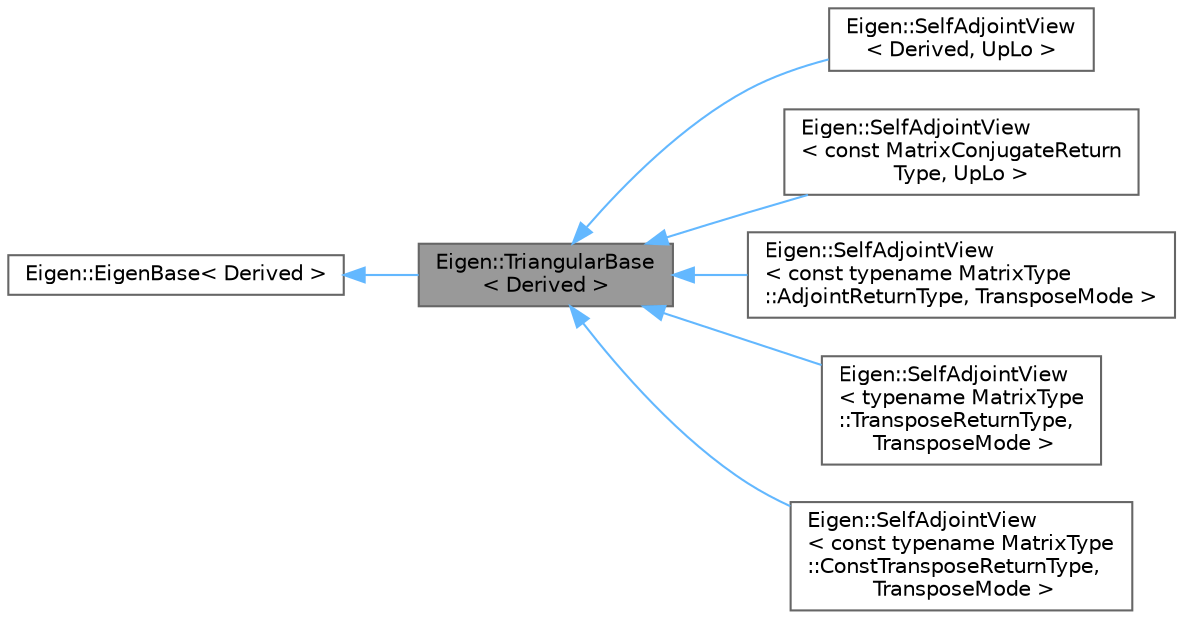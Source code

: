 digraph "Eigen::TriangularBase&lt; Derived &gt;"
{
 // LATEX_PDF_SIZE
  bgcolor="transparent";
  edge [fontname=Helvetica,fontsize=10,labelfontname=Helvetica,labelfontsize=10];
  node [fontname=Helvetica,fontsize=10,shape=box,height=0.2,width=0.4];
  rankdir="LR";
  Node1 [id="Node000001",label="Eigen::TriangularBase\l\< Derived \>",height=0.2,width=0.4,color="gray40", fillcolor="grey60", style="filled", fontcolor="black",tooltip="Base class for triangular part in a matrix"];
  Node2 -> Node1 [id="edge7_Node000001_Node000002",dir="back",color="steelblue1",style="solid",tooltip=" "];
  Node2 [id="Node000002",label="Eigen::EigenBase\< Derived \>",height=0.2,width=0.4,color="gray40", fillcolor="white", style="filled",URL="$struct_eigen_1_1_eigen_base.html",tooltip=" "];
  Node1 -> Node3 [id="edge8_Node000001_Node000003",dir="back",color="steelblue1",style="solid",tooltip=" "];
  Node3 [id="Node000003",label="Eigen::SelfAdjointView\l\< Derived, UpLo \>",height=0.2,width=0.4,color="gray40", fillcolor="white", style="filled",URL="$class_eigen_1_1_self_adjoint_view.html",tooltip=" "];
  Node1 -> Node4 [id="edge9_Node000001_Node000004",dir="back",color="steelblue1",style="solid",tooltip=" "];
  Node4 [id="Node000004",label="Eigen::SelfAdjointView\l\< const MatrixConjugateReturn\lType, UpLo \>",height=0.2,width=0.4,color="gray40", fillcolor="white", style="filled",URL="$class_eigen_1_1_self_adjoint_view.html",tooltip=" "];
  Node1 -> Node5 [id="edge10_Node000001_Node000005",dir="back",color="steelblue1",style="solid",tooltip=" "];
  Node5 [id="Node000005",label="Eigen::SelfAdjointView\l\< const typename MatrixType\l::AdjointReturnType, TransposeMode \>",height=0.2,width=0.4,color="gray40", fillcolor="white", style="filled",URL="$class_eigen_1_1_self_adjoint_view.html",tooltip=" "];
  Node1 -> Node6 [id="edge11_Node000001_Node000006",dir="back",color="steelblue1",style="solid",tooltip=" "];
  Node6 [id="Node000006",label="Eigen::SelfAdjointView\l\< typename MatrixType\l::TransposeReturnType,\l TransposeMode \>",height=0.2,width=0.4,color="gray40", fillcolor="white", style="filled",URL="$class_eigen_1_1_self_adjoint_view.html",tooltip=" "];
  Node1 -> Node7 [id="edge12_Node000001_Node000007",dir="back",color="steelblue1",style="solid",tooltip=" "];
  Node7 [id="Node000007",label="Eigen::SelfAdjointView\l\< const typename MatrixType\l::ConstTransposeReturnType,\l TransposeMode \>",height=0.2,width=0.4,color="gray40", fillcolor="white", style="filled",URL="$class_eigen_1_1_self_adjoint_view.html",tooltip=" "];
}
